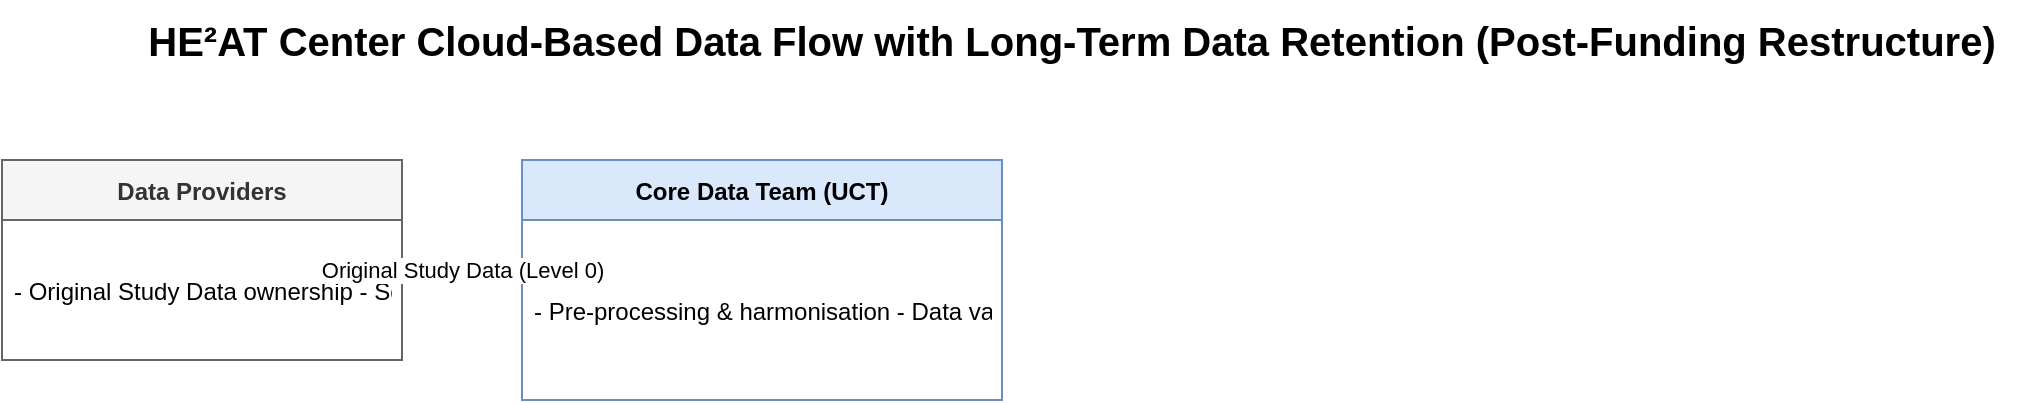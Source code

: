 <?xml version="1.0" ?>
<mxfile version="21.0.10">
  <diagram id="heat_center_data_flow" name="HE²AT Center Cloud-Based Data Flow">
    <mxGraphModel dx="1422" dy="798" grid="1" gridSize="10" guides="1" tooltips="1" connect="1" arrows="1" fold="1" page="1" pageScale="1" pageWidth="1169" pageHeight="827" math="0" shadow="0">
      <root>
        <mxCell id="0"/>
        <mxCell id="1" parent="0"/>
        <mxCell id="title" value="HE²AT Center Cloud-Based Data Flow with Long-Term Data Retention (Post-Funding Restructure)" style="text;html=1;strokeColor=none;fillColor=none;align=center;verticalAlign=middle;whiteSpace=wrap;rounded=0;fontSize=20;fontStyle=1" vertex="1" parent="1">
          <mxGeometry x="100" y="20" width="950" height="40" as="geometry"/>
        </mxCell>
        <mxCell id="provider" value="Data Providers" style="swimlane;fontStyle=1;childLayout=stackLayout;horizontal=1;startSize=30;horizontalStack=0;resizeParent=1;resizeParentMax=0;resizeLast=0;collapsible=1;marginBottom=0;fillColor=#f5f5f5;strokeColor=#666666;fontColor=#333333;" vertex="1" parent="1">
          <mxGeometry x="40" y="100" width="200" height="100" as="geometry"/>
        </mxCell>
        <mxCell id="provider_info" value="- Original Study Data ownership
- Secure data transfer protocols
- In-region data storage
- Data Transfer Agreements" style="text;strokeColor=none;fillColor=none;align=left;verticalAlign=middle;spacingLeft=4;spacingRight=4;overflow=hidden;points=[[0,0.5],[1,0.5]];portConstraint=eastwest;rotatable=0;" vertex="1" parent="provider">
          <mxGeometry y="30" width="200" height="70" as="geometry"/>
        </mxCell>
        <mxCell id="core" value="Core Data Team (UCT)" style="swimlane;fontStyle=1;childLayout=stackLayout;horizontal=1;startSize=30;horizontalStack=0;resizeParent=1;resizeParentMax=0;resizeLast=0;collapsible=1;marginBottom=0;fillColor=#dae8fc;strokeColor=#6c8ebf;" vertex="1" parent="1">
          <mxGeometry x="300" y="100" width="240" height="120" as="geometry"/>
        </mxCell>
        <mxCell id="core_info" value="- Pre-processing &amp; harmonisation
- Data validation and transformation
- De-identification processes
- Geographic masking techniques
- Audit logs &amp; transformation records
- Metadata management" style="text;strokeColor=none;fillColor=none;align=left;verticalAlign=middle;spacingLeft=4;spacingRight=4;overflow=hidden;points=[[0,0.5],[1,0.5]];portConstraint=eastwest;rotatable=0;" vertex="1" parent="core">
          <mxGeometry y="30" width="240" height="90" as="geometry"/>
        </mxCell>
        <mxCell id="flow1" value="Original Study Data (Level 0)" style="endArrow=classic;html=1;rounded=0;" edge="1" parent="1" source="provider" target="core">
          <mxGeometry relative="1" as="geometry"/>
        </mxCell>
      </root>
    </mxGraphModel>
  </diagram>
</mxfile>
